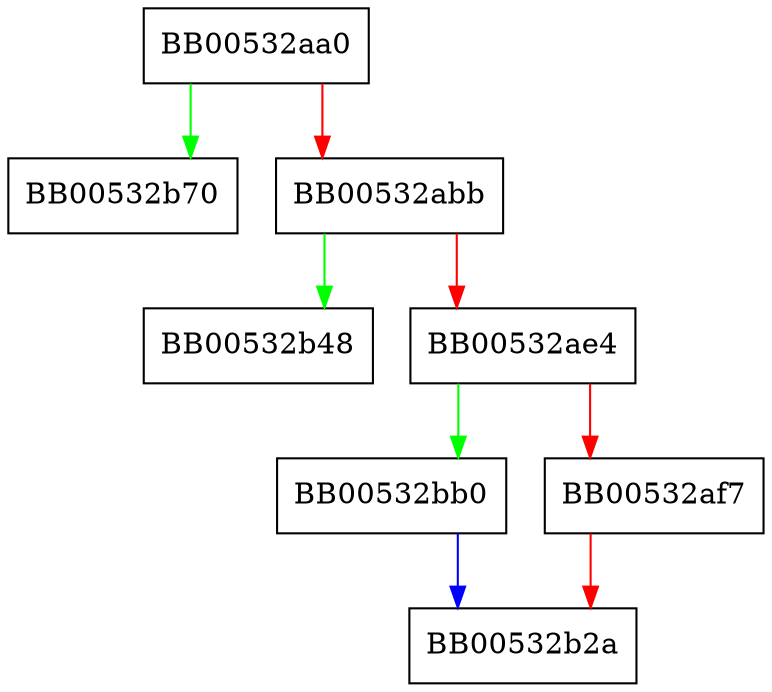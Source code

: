 digraph BIO_get_port {
  node [shape="box"];
  graph [splines=ortho];
  BB00532aa0 -> BB00532b70 [color="green"];
  BB00532aa0 -> BB00532abb [color="red"];
  BB00532abb -> BB00532b48 [color="green"];
  BB00532abb -> BB00532ae4 [color="red"];
  BB00532ae4 -> BB00532bb0 [color="green"];
  BB00532ae4 -> BB00532af7 [color="red"];
  BB00532af7 -> BB00532b2a [color="red"];
  BB00532bb0 -> BB00532b2a [color="blue"];
}